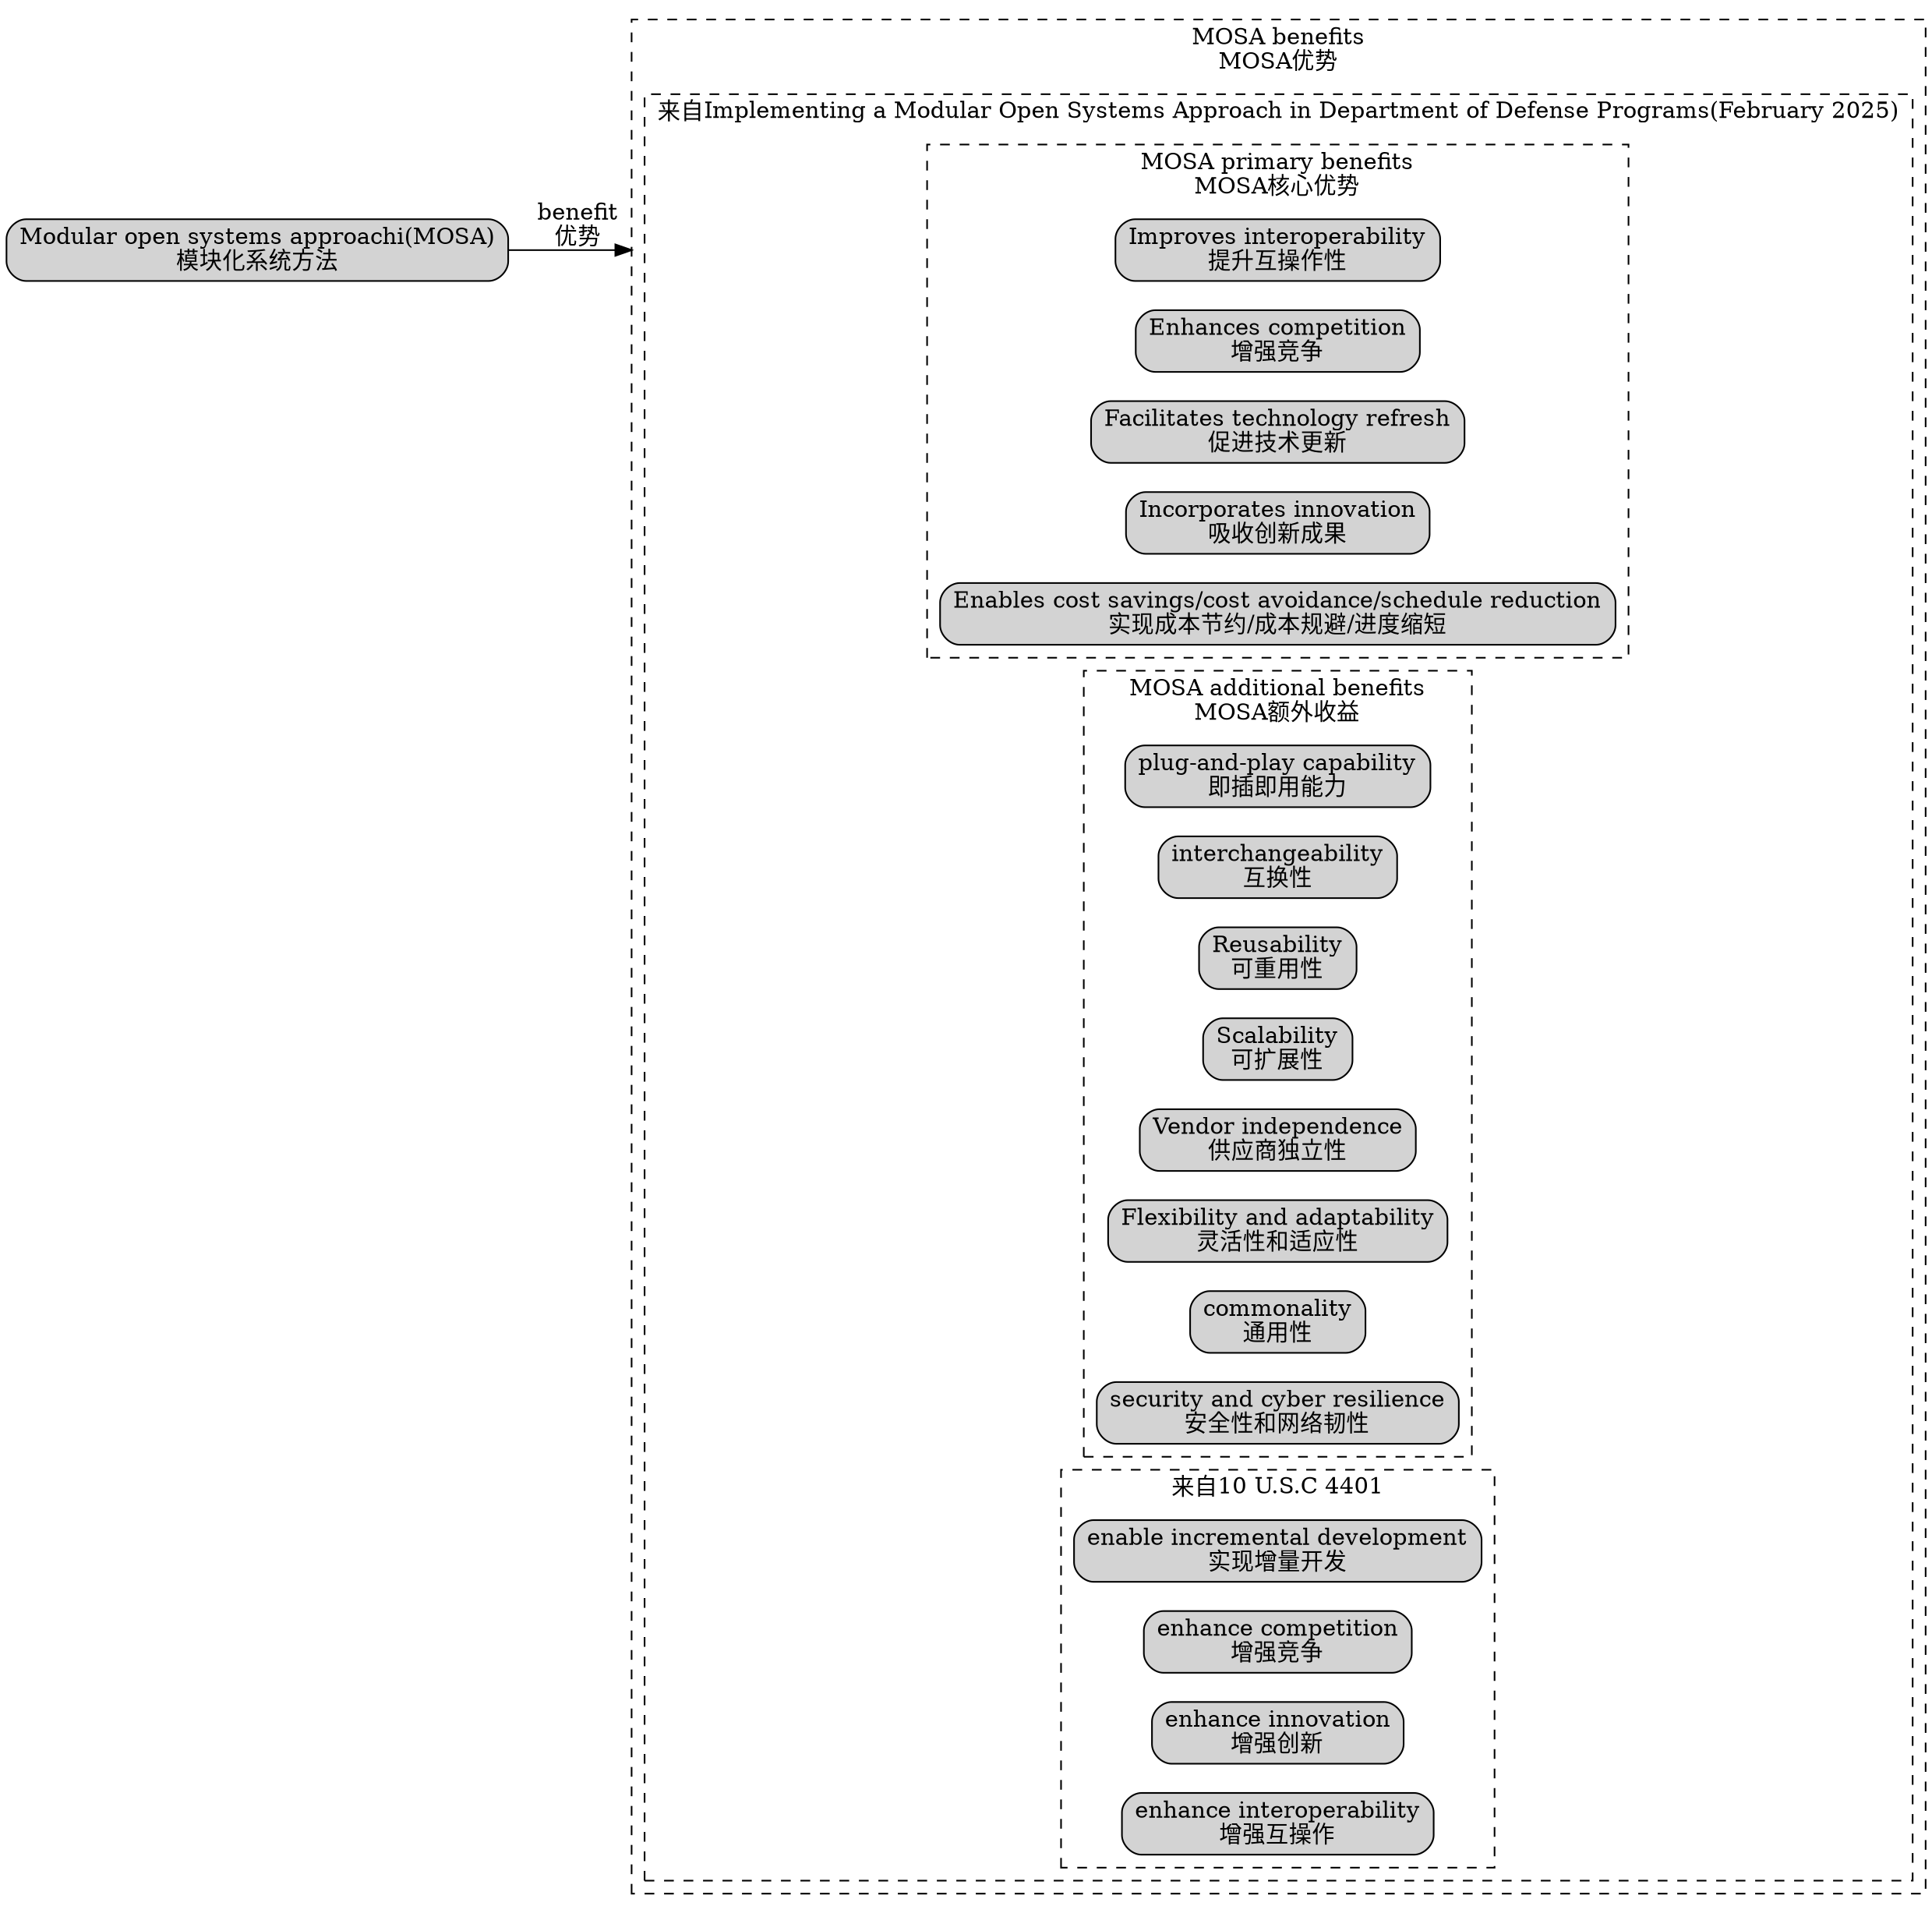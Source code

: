 digraph G {
  graph [rankdir=LR,compound=true];
  node [shape=box, style="rounded,filled"];
	MOSA_[label="Modular open systems approachi(MOSA)\n模块化系统方法"]
subgraph cluster_MOSA_benefits{
	label="MOSA benefits\nMOSA优势"
	style = dashed;
subgraph cluster_MOSA_benefits1{
	label="来自Implementing a Modular Open Systems Approach in Department of Defense Programs(February 2025)"
	style = dashed;
	
	subgraph cluster_MOSA_primary_benefits{
	label="MOSA primary benefits\nMOSA核心优势"
	style = dashed;
	MOSA_Benefit1[label="Improves interoperability\n提升互操作性"]
	MOSA_Benefit2[label="Enhances competition\n增强竞争"]
	MOSA_Benefit3[label="Facilitates technology refresh\n促进技术更新"]
	MOSA_Benefit4[label="Incorporates innovation\n吸收创新成果"]
	MOSA_Benefit5[label="Enables cost savings/cost avoidance/schedule reduction\n实现成本节约/成本规避/进度缩短"]
	}
	subgraph cluster_MOSA_additional_benefits{
	label="MOSA additional benefits\nMOSA额外收益"
	style = dashed;
	MOSA_Benefit6[label="plug-and-play capability\n即插即用能力"]
	MOSA_Benefit7[label="interchangeability\n互换性"]
	MOSA_Benefit8[label="Reusability\n可重用性"]
	MOSA_Benefit9[label="Scalability\n可扩展性"]
	MOSA_Benefit10[label="Vendor independence\n供应商独立性"]
	MOSA_Benefit11[label="Flexibility and adaptability\n灵活性和适应性"]
	MOSA_Benefit12[label="commonality\n通用性"]
	MOSA_Benefit13[label="security and cyber resilience\n安全性和网络韧性"]
	}
subgraph cluster_MOSA_benefits2{
	label="来自10 U.S.C 4401"
	style = dashed;
	MOSA_Benefit14[label="enable incremental development\n实现增量开发"]
	MOSA_Benefit15[label="enhance competition\n增强竞争"]
	MOSA_Benefit16[label="enhance innovation\n增强创新"]
	MOSA_Benefit17[label="enhance interoperability\n增强互操作"]
}
}
}
MOSA_ -> MOSA_Benefit1[label="benefit\n优势",lhead="cluster_MOSA_benefits"]
}
